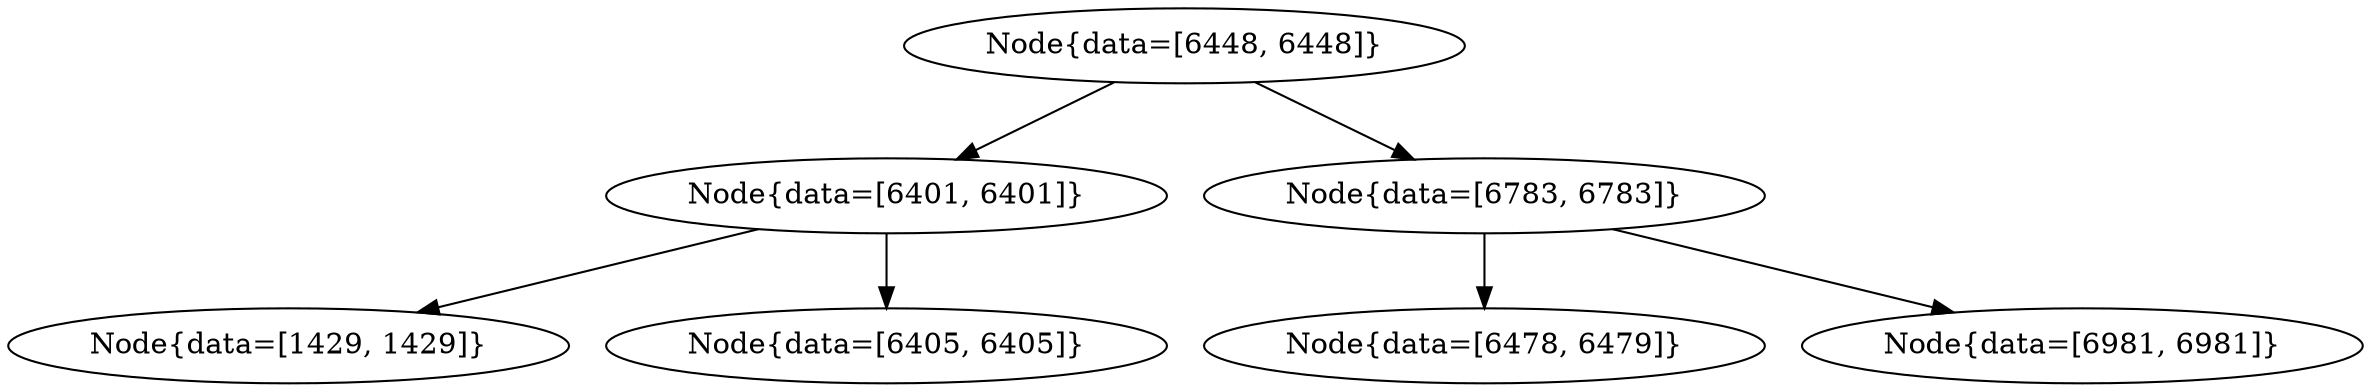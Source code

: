 digraph G{
1691185247 [label="Node{data=[6448, 6448]}"]
1691185247 -> 153245266
153245266 [label="Node{data=[6401, 6401]}"]
153245266 -> 1699679644
1699679644 [label="Node{data=[1429, 1429]}"]
153245266 -> 1782580546
1782580546 [label="Node{data=[6405, 6405]}"]
1691185247 -> 1702940637
1702940637 [label="Node{data=[6783, 6783]}"]
1702940637 -> 2114684409
2114684409 [label="Node{data=[6478, 6479]}"]
1702940637 -> 1664439369
1664439369 [label="Node{data=[6981, 6981]}"]
}